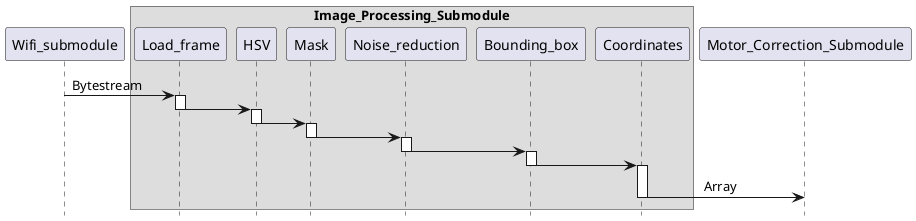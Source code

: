 @startuml
hide footbox

participant Wifi_submodule
box "Image_Processing_Submodule"
participant Load_frame 
participant HSV
participant Mask
participant Noise_reduction
participant Bounding_box
participant Coordinates 
end box
participant Motor_Correction_Submodule 
Wifi_submodule -> Load_frame:     Bytestream
activate Load_frame
Load_frame -> HSV
deactivate Load_frame
activate HSV
HSV -> Mask
deactivate HSV
activate Mask
Mask -> Noise_reduction
deactivate Mask
activate Noise_reduction
Noise_reduction -> Bounding_box
deactivate Noise_reduction
activate Bounding_box
Bounding_box -> Coordinates
deactivate Bounding_box
activate Coordinates
Coordinates -> Motor_Correction_Submodule: \t\tArray
deactivate Coordinates

@enduml 
